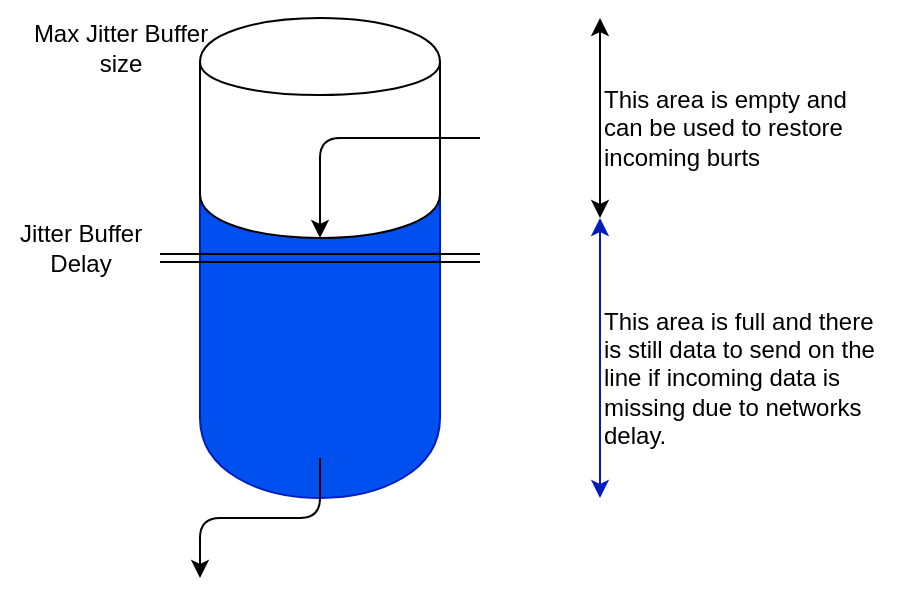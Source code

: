 <mxfile version="13.1.3" type="onedrive" pages="4"><diagram id="3u9gb1x-ArUvHgQGNqwr" name="Jitter Buffer parameter"><mxGraphModel dx="1038" dy="580" grid="1" gridSize="10" guides="1" tooltips="1" connect="1" arrows="1" fold="1" page="1" pageScale="1" pageWidth="850" pageHeight="1100" math="0" shadow="0"><root><mxCell id="8nmjGFABfE-EhhzdLYFy-0"/><mxCell id="8nmjGFABfE-EhhzdLYFy-1" parent="8nmjGFABfE-EhhzdLYFy-0"/><mxCell id="8nmjGFABfE-EhhzdLYFy-3" value="" style="shape=cylinder;whiteSpace=wrap;html=1;boundedLbl=1;backgroundOutline=1;fillColor=#0050ef;strokeColor=#001DBC;fontColor=#ffffff;" vertex="1" parent="8nmjGFABfE-EhhzdLYFy-1"><mxGeometry x="200" y="240" width="120" height="200" as="geometry"/></mxCell><mxCell id="8nmjGFABfE-EhhzdLYFy-4" value="" style="shape=cylinder;whiteSpace=wrap;html=1;boundedLbl=1;backgroundOutline=1;" vertex="1" parent="8nmjGFABfE-EhhzdLYFy-1"><mxGeometry x="200" y="200" width="120" height="110" as="geometry"/></mxCell><mxCell id="8nmjGFABfE-EhhzdLYFy-6" value="" style="shape=link;html=1;" edge="1" parent="8nmjGFABfE-EhhzdLYFy-1"><mxGeometry width="50" height="50" relative="1" as="geometry"><mxPoint x="180" y="320" as="sourcePoint"/><mxPoint x="340" y="320" as="targetPoint"/></mxGeometry></mxCell><mxCell id="8nmjGFABfE-EhhzdLYFy-7" value="Jitter Buffer&lt;br&gt;Delay" style="text;html=1;align=center;verticalAlign=middle;resizable=0;points=[];autosize=1;" vertex="1" parent="8nmjGFABfE-EhhzdLYFy-1"><mxGeometry x="100" y="300" width="80" height="30" as="geometry"/></mxCell><mxCell id="8nmjGFABfE-EhhzdLYFy-9" value="Max Jitter Buffer&lt;br&gt;size" style="text;html=1;align=center;verticalAlign=middle;resizable=0;points=[];autosize=1;" vertex="1" parent="8nmjGFABfE-EhhzdLYFy-1"><mxGeometry x="110" y="200" width="100" height="30" as="geometry"/></mxCell><mxCell id="8nmjGFABfE-EhhzdLYFy-10" value="" style="endArrow=classic;html=1;" edge="1" parent="8nmjGFABfE-EhhzdLYFy-1"><mxGeometry width="50" height="50" relative="1" as="geometry"><mxPoint x="340" y="260" as="sourcePoint"/><mxPoint x="260" y="310" as="targetPoint"/><Array as="points"><mxPoint x="260" y="260"/></Array></mxGeometry></mxCell><mxCell id="8nmjGFABfE-EhhzdLYFy-11" value="" style="endArrow=classic;html=1;" edge="1" parent="8nmjGFABfE-EhhzdLYFy-1"><mxGeometry width="50" height="50" relative="1" as="geometry"><mxPoint x="260" y="420" as="sourcePoint"/><mxPoint x="200" y="480" as="targetPoint"/><Array as="points"><mxPoint x="260" y="450"/><mxPoint x="200" y="450"/></Array></mxGeometry></mxCell><mxCell id="8nmjGFABfE-EhhzdLYFy-12" value="" style="endArrow=classic;startArrow=classic;html=1;" edge="1" parent="8nmjGFABfE-EhhzdLYFy-1"><mxGeometry width="50" height="50" relative="1" as="geometry"><mxPoint x="400" y="300" as="sourcePoint"/><mxPoint x="400" y="200" as="targetPoint"/></mxGeometry></mxCell><mxCell id="8nmjGFABfE-EhhzdLYFy-13" value="This area is empty and&lt;br&gt;can be used to restore&lt;br&gt;incoming burts" style="text;html=1;align=left;verticalAlign=middle;resizable=0;points=[];autosize=1;" vertex="1" parent="8nmjGFABfE-EhhzdLYFy-1"><mxGeometry x="400" y="230" width="140" height="50" as="geometry"/></mxCell><mxCell id="8nmjGFABfE-EhhzdLYFy-14" value="" style="endArrow=classic;startArrow=classic;html=1;fillColor=#0050ef;strokeColor=#001DBC;" edge="1" parent="8nmjGFABfE-EhhzdLYFy-1"><mxGeometry width="50" height="50" relative="1" as="geometry"><mxPoint x="400" y="440" as="sourcePoint"/><mxPoint x="400" y="300" as="targetPoint"/></mxGeometry></mxCell><mxCell id="8nmjGFABfE-EhhzdLYFy-15" value="This area is full and there&lt;br&gt;is still data to send on the&lt;br&gt;line if incoming data is&lt;br&gt;missing due to networks &lt;br&gt;delay." style="text;html=1;align=left;verticalAlign=middle;resizable=0;points=[];autosize=1;" vertex="1" parent="8nmjGFABfE-EhhzdLYFy-1"><mxGeometry x="400" y="345" width="150" height="70" as="geometry"/></mxCell></root></mxGraphModel></diagram><diagram id="x03yAZNYNW35juM6MKe7" name="full model"><mxGraphModel dx="1221" dy="682" grid="1" gridSize="10" guides="1" tooltips="1" connect="1" arrows="1" fold="1" page="1" pageScale="1" pageWidth="850" pageHeight="1100" math="0" shadow="0"><root><mxCell id="0"/><mxCell id="1" parent="0"/><mxCell id="d1mxK5MmZ5gnqi8rih01-27" value="" style="rounded=0;whiteSpace=wrap;html=1;align=left;fillColor=#d5e8d4;strokeColor=#82b366;" vertex="1" parent="1"><mxGeometry x="20" y="180" width="1020" height="380" as="geometry"/></mxCell><mxCell id="d1mxK5MmZ5gnqi8rih01-17" value="" style="rounded=0;whiteSpace=wrap;html=1;align=left;fillColor=#e1d5e7;strokeColor=#9673a6;" vertex="1" parent="1"><mxGeometry x="220" y="200" width="440" height="320" as="geometry"/></mxCell><mxCell id="d1mxK5MmZ5gnqi8rih01-6" value="" style="edgeStyle=orthogonalEdgeStyle;rounded=0;orthogonalLoop=1;jettySize=auto;html=1;" edge="1" parent="1"><mxGeometry relative="1" as="geometry"><mxPoint x="480" y="280" as="sourcePoint"/><mxPoint x="560" y="280" as="targetPoint"/></mxGeometry></mxCell><mxCell id="d1mxK5MmZ5gnqi8rih01-3" value="Pseudo-wire" style="rounded=0;whiteSpace=wrap;html=1;fillColor=#f5f5f5;strokeColor=#666666;fontColor=#333333;" vertex="1" parent="1"><mxGeometry x="400" y="240" width="80" height="260" as="geometry"/></mxCell><mxCell id="d1mxK5MmZ5gnqi8rih01-5" value="Ethernet" style="rounded=0;whiteSpace=wrap;html=1;fillColor=#f5f5f5;strokeColor=#666666;fontColor=#333333;" vertex="1" parent="1"><mxGeometry x="560" y="240" width="80" height="260" as="geometry"/></mxCell><mxCell id="z5G52K48mx6cmXivHy5z-1" value="" style="rounded=0;whiteSpace=wrap;html=1;fillColor=#e1d5e7;strokeColor=#9673a6;" vertex="1" parent="1"><mxGeometry x="40" y="200" width="120" height="320" as="geometry"/></mxCell><mxCell id="z5G52K48mx6cmXivHy5z-2" value="STM&lt;br&gt;Traffic&lt;br&gt;Generator&lt;br&gt;Analyzer" style="rounded=0;whiteSpace=wrap;html=1;fillColor=#f5f5f5;strokeColor=#666666;fontColor=#333333;" vertex="1" parent="1"><mxGeometry x="60" y="240" width="80" height="260" as="geometry"/></mxCell><mxCell id="d1mxK5MmZ5gnqi8rih01-1" value="Jitter Buffer Processing" style="rounded=0;whiteSpace=wrap;html=1;align=left;fillColor=#f8cecc;strokeColor=#b85450;" vertex="1" parent="1"><mxGeometry x="406" y="420" width="70" height="70" as="geometry"/></mxCell><mxCell id="d1mxK5MmZ5gnqi8rih01-4" value="" style="edgeStyle=orthogonalEdgeStyle;rounded=0;orthogonalLoop=1;jettySize=auto;html=1;" edge="1" parent="1"><mxGeometry relative="1" as="geometry"><mxPoint x="320" y="280" as="sourcePoint"/><mxPoint x="400" y="280" as="targetPoint"/></mxGeometry></mxCell><mxCell id="d1mxK5MmZ5gnqi8rih01-2" value="TDM&lt;br&gt;line" style="rounded=0;whiteSpace=wrap;html=1;fillColor=#f5f5f5;strokeColor=#666666;fontColor=#333333;" vertex="1" parent="1"><mxGeometry x="240" y="240" width="80" height="260" as="geometry"/></mxCell><mxCell id="d1mxK5MmZ5gnqi8rih01-9" value="" style="rounded=0;whiteSpace=wrap;html=1;fillColor=#e1d5e7;strokeColor=#9673a6;" vertex="1" parent="1"><mxGeometry x="720" y="200" width="120" height="320" as="geometry"/></mxCell><mxCell id="d1mxK5MmZ5gnqi8rih01-10" value="CALNEX/&lt;br&gt;ANUE&lt;br&gt;-----------------&lt;br&gt;ADD&lt;br&gt;MEASURE&lt;br&gt;DELAY" style="rounded=0;whiteSpace=wrap;html=1;" vertex="1" parent="1"><mxGeometry x="740" y="240" width="80" height="260" as="geometry"/></mxCell><mxCell id="d1mxK5MmZ5gnqi8rih01-11" value="" style="rounded=0;whiteSpace=wrap;html=1;fillColor=#e1d5e7;strokeColor=#9673a6;" vertex="1" parent="1"><mxGeometry x="900" y="200" width="120" height="320" as="geometry"/></mxCell><mxCell id="d1mxK5MmZ5gnqi8rih01-12" value="ETHERNET&lt;br&gt;Traffic&lt;br&gt;Generator&lt;br&gt;Analyzer" style="rounded=0;whiteSpace=wrap;html=1;fillColor=#f5f5f5;strokeColor=#666666;fontColor=#333333;" vertex="1" parent="1"><mxGeometry x="920" y="240" width="80" height="260" as="geometry"/></mxCell><mxCell id="d1mxK5MmZ5gnqi8rih01-13" value="" style="edgeStyle=orthogonalEdgeStyle;rounded=0;orthogonalLoop=1;jettySize=auto;html=1;startArrow=classic;startFill=1;endArrow=none;endFill=0;" edge="1" parent="1"><mxGeometry relative="1" as="geometry"><mxPoint x="480" y="460" as="sourcePoint"/><mxPoint x="560" y="460" as="targetPoint"/></mxGeometry></mxCell><mxCell id="d1mxK5MmZ5gnqi8rih01-14" value="" style="edgeStyle=orthogonalEdgeStyle;rounded=0;orthogonalLoop=1;jettySize=auto;html=1;startArrow=classic;startFill=1;endArrow=none;endFill=0;" edge="1" parent="1"><mxGeometry relative="1" as="geometry"><mxPoint x="320" y="460" as="sourcePoint"/><mxPoint x="400" y="460" as="targetPoint"/></mxGeometry></mxCell><mxCell id="d1mxK5MmZ5gnqi8rih01-16" value="" style="shape=flexArrow;endArrow=classic;startArrow=classic;html=1;exitX=1;exitY=0.5;exitDx=0;exitDy=0;fillColor=#0050ef;strokeColor=#001DBC;" edge="1" parent="1" source="z5G52K48mx6cmXivHy5z-1"><mxGeometry width="50" height="50" relative="1" as="geometry"><mxPoint x="360" y="340" as="sourcePoint"/><mxPoint x="220" y="360" as="targetPoint"/></mxGeometry></mxCell><mxCell id="d1mxK5MmZ5gnqi8rih01-18" value="" style="shape=flexArrow;endArrow=classic;startArrow=classic;html=1;exitX=1;exitY=0.5;exitDx=0;exitDy=0;fillColor=#0050ef;strokeColor=#001DBC;" edge="1" parent="1"><mxGeometry width="50" height="50" relative="1" as="geometry"><mxPoint x="660" y="359.5" as="sourcePoint"/><mxPoint x="720" y="359.5" as="targetPoint"/></mxGeometry></mxCell><mxCell id="d1mxK5MmZ5gnqi8rih01-20" value="" style="shape=flexArrow;endArrow=classic;startArrow=classic;html=1;exitX=1;exitY=0.5;exitDx=0;exitDy=0;" edge="1" parent="1"><mxGeometry width="50" height="50" relative="1" as="geometry"><mxPoint x="840" y="359.5" as="sourcePoint"/><mxPoint x="900" y="359.5" as="targetPoint"/></mxGeometry></mxCell><mxCell id="d1mxK5MmZ5gnqi8rih01-21" value="DUT" style="text;html=1;align=center;verticalAlign=middle;resizable=0;points=[];autosize=1;" vertex="1" parent="1"><mxGeometry x="420" y="503" width="40" height="20" as="geometry"/></mxCell><mxCell id="d1mxK5MmZ5gnqi8rih01-22" value="Tester 1" style="text;html=1;align=center;verticalAlign=middle;resizable=0;points=[];autosize=1;" vertex="1" parent="1"><mxGeometry x="70" y="210" width="60" height="20" as="geometry"/></mxCell><mxCell id="d1mxK5MmZ5gnqi8rih01-23" value="Tester 2" style="text;html=1;align=center;verticalAlign=middle;resizable=0;points=[];autosize=1;" vertex="1" parent="1"><mxGeometry x="750" y="210" width="60" height="20" as="geometry"/></mxCell><mxCell id="d1mxK5MmZ5gnqi8rih01-24" value="Tester 3" style="text;html=1;align=center;verticalAlign=middle;resizable=0;points=[];autosize=1;" vertex="1" parent="1"><mxGeometry x="930" y="210" width="60" height="20" as="geometry"/></mxCell><mxCell id="d1mxK5MmZ5gnqi8rih01-25" value="" style="shape=flexArrow;endArrow=classic;startArrow=classic;html=1;exitX=1;exitY=0.5;exitDx=0;exitDy=0;fillColor=#0050ef;strokeColor=#001DBC;" edge="1" parent="1"><mxGeometry width="50" height="50" relative="1" as="geometry"><mxPoint x="840" y="359.41" as="sourcePoint"/><mxPoint x="900" y="359.41" as="targetPoint"/></mxGeometry></mxCell><mxCell id="d1mxK5MmZ5gnqi8rih01-26" value="CALNEX/&lt;br&gt;ANUE&lt;br&gt;-----------------&lt;br&gt;ADD&lt;br&gt;MEASURE&lt;br&gt;DELAY" style="rounded=0;whiteSpace=wrap;html=1;fillColor=#f5f5f5;strokeColor=#666666;fontColor=#333333;" vertex="1" parent="1"><mxGeometry x="740" y="240" width="80" height="260" as="geometry"/></mxCell><mxCell id="d1mxK5MmZ5gnqi8rih01-28" value="Pic 1: Jitter Buffer/Latency measure - Full model" style="text;html=1;align=center;verticalAlign=middle;resizable=0;points=[];autosize=1;" vertex="1" parent="1"><mxGeometry x="380" y="540" width="270" height="20" as="geometry"/></mxCell></root></mxGraphModel></diagram><diagram id="XDLnA1c_K2QXPgXV7xD4" name="loop-back_Anue"><mxGraphModel dx="1221" dy="682" grid="1" gridSize="10" guides="1" tooltips="1" connect="1" arrows="1" fold="1" page="1" pageScale="1" pageWidth="850" pageHeight="1100" math="0" shadow="0"><root><mxCell id="eF0SE1HqQM8uR_fSWjSo-0"/><mxCell id="eF0SE1HqQM8uR_fSWjSo-1" parent="eF0SE1HqQM8uR_fSWjSo-0"/><mxCell id="eF0SE1HqQM8uR_fSWjSo-2" value="" style="rounded=0;whiteSpace=wrap;html=1;align=left;fillColor=#d5e8d4;strokeColor=#82b366;" vertex="1" parent="eF0SE1HqQM8uR_fSWjSo-1"><mxGeometry x="20" y="180" width="870" height="380" as="geometry"/></mxCell><mxCell id="eF0SE1HqQM8uR_fSWjSo-3" value="" style="rounded=0;whiteSpace=wrap;html=1;align=left;fillColor=#e1d5e7;strokeColor=#9673a6;" vertex="1" parent="eF0SE1HqQM8uR_fSWjSo-1"><mxGeometry x="220" y="200" width="440" height="320" as="geometry"/></mxCell><mxCell id="eF0SE1HqQM8uR_fSWjSo-4" value="" style="edgeStyle=orthogonalEdgeStyle;rounded=0;orthogonalLoop=1;jettySize=auto;html=1;" edge="1" parent="eF0SE1HqQM8uR_fSWjSo-1"><mxGeometry relative="1" as="geometry"><mxPoint x="480" y="280" as="sourcePoint"/><mxPoint x="560" y="280" as="targetPoint"/></mxGeometry></mxCell><mxCell id="eF0SE1HqQM8uR_fSWjSo-5" value="Pseudo-wire" style="rounded=0;whiteSpace=wrap;html=1;fillColor=#f5f5f5;strokeColor=#666666;fontColor=#333333;" vertex="1" parent="eF0SE1HqQM8uR_fSWjSo-1"><mxGeometry x="400" y="240" width="80" height="260" as="geometry"/></mxCell><mxCell id="eF0SE1HqQM8uR_fSWjSo-6" value="Ethernet" style="rounded=0;whiteSpace=wrap;html=1;fillColor=#f5f5f5;strokeColor=#666666;fontColor=#333333;" vertex="1" parent="eF0SE1HqQM8uR_fSWjSo-1"><mxGeometry x="560" y="240" width="80" height="260" as="geometry"/></mxCell><mxCell id="eF0SE1HqQM8uR_fSWjSo-7" value="" style="rounded=0;whiteSpace=wrap;html=1;fillColor=#e1d5e7;strokeColor=#9673a6;" vertex="1" parent="eF0SE1HqQM8uR_fSWjSo-1"><mxGeometry x="40" y="200" width="120" height="320" as="geometry"/></mxCell><mxCell id="eF0SE1HqQM8uR_fSWjSo-8" value="STM&lt;br&gt;Traffic&lt;br&gt;Generator&lt;br&gt;Analyzer" style="rounded=0;whiteSpace=wrap;html=1;fillColor=#f5f5f5;strokeColor=#666666;fontColor=#333333;" vertex="1" parent="eF0SE1HqQM8uR_fSWjSo-1"><mxGeometry x="60" y="240" width="80" height="260" as="geometry"/></mxCell><mxCell id="eF0SE1HqQM8uR_fSWjSo-9" value="Jitter Buffer Processing" style="rounded=0;whiteSpace=wrap;html=1;align=left;fillColor=#f8cecc;strokeColor=#b85450;" vertex="1" parent="eF0SE1HqQM8uR_fSWjSo-1"><mxGeometry x="406" y="420" width="70" height="70" as="geometry"/></mxCell><mxCell id="eF0SE1HqQM8uR_fSWjSo-10" value="" style="edgeStyle=orthogonalEdgeStyle;rounded=0;orthogonalLoop=1;jettySize=auto;html=1;" edge="1" parent="eF0SE1HqQM8uR_fSWjSo-1"><mxGeometry relative="1" as="geometry"><mxPoint x="320" y="280" as="sourcePoint"/><mxPoint x="400" y="280" as="targetPoint"/></mxGeometry></mxCell><mxCell id="eF0SE1HqQM8uR_fSWjSo-11" value="TDM&lt;br&gt;line" style="rounded=0;whiteSpace=wrap;html=1;fillColor=#f5f5f5;strokeColor=#666666;fontColor=#333333;" vertex="1" parent="eF0SE1HqQM8uR_fSWjSo-1"><mxGeometry x="240" y="240" width="80" height="260" as="geometry"/></mxCell><mxCell id="eF0SE1HqQM8uR_fSWjSo-12" value="" style="rounded=0;whiteSpace=wrap;html=1;fillColor=#e1d5e7;strokeColor=#9673a6;" vertex="1" parent="eF0SE1HqQM8uR_fSWjSo-1"><mxGeometry x="720" y="200" width="120" height="320" as="geometry"/></mxCell><mxCell id="eF0SE1HqQM8uR_fSWjSo-13" value="CALNEX/&lt;br&gt;ANUE&lt;br&gt;-----------------&lt;br&gt;ADD&lt;br&gt;MEASURE&lt;br&gt;DELAY" style="rounded=0;whiteSpace=wrap;html=1;" vertex="1" parent="eF0SE1HqQM8uR_fSWjSo-1"><mxGeometry x="740" y="240" width="80" height="260" as="geometry"/></mxCell><mxCell id="eF0SE1HqQM8uR_fSWjSo-16" value="" style="edgeStyle=orthogonalEdgeStyle;rounded=0;orthogonalLoop=1;jettySize=auto;html=1;startArrow=classic;startFill=1;endArrow=none;endFill=0;" edge="1" parent="eF0SE1HqQM8uR_fSWjSo-1"><mxGeometry relative="1" as="geometry"><mxPoint x="480" y="460" as="sourcePoint"/><mxPoint x="560" y="460" as="targetPoint"/></mxGeometry></mxCell><mxCell id="eF0SE1HqQM8uR_fSWjSo-17" value="" style="edgeStyle=orthogonalEdgeStyle;rounded=0;orthogonalLoop=1;jettySize=auto;html=1;startArrow=classic;startFill=1;endArrow=none;endFill=0;" edge="1" parent="eF0SE1HqQM8uR_fSWjSo-1"><mxGeometry relative="1" as="geometry"><mxPoint x="320" y="460" as="sourcePoint"/><mxPoint x="400" y="460" as="targetPoint"/></mxGeometry></mxCell><mxCell id="eF0SE1HqQM8uR_fSWjSo-18" value="" style="shape=flexArrow;endArrow=classic;startArrow=classic;html=1;exitX=1;exitY=0.5;exitDx=0;exitDy=0;fillColor=#0050ef;strokeColor=#001DBC;" edge="1" parent="eF0SE1HqQM8uR_fSWjSo-1" source="eF0SE1HqQM8uR_fSWjSo-7"><mxGeometry width="50" height="50" relative="1" as="geometry"><mxPoint x="360" y="340" as="sourcePoint"/><mxPoint x="220" y="360" as="targetPoint"/></mxGeometry></mxCell><mxCell id="eF0SE1HqQM8uR_fSWjSo-19" value="" style="shape=flexArrow;endArrow=classic;startArrow=classic;html=1;exitX=1;exitY=0.5;exitDx=0;exitDy=0;fillColor=#0050ef;strokeColor=#001DBC;" edge="1" parent="eF0SE1HqQM8uR_fSWjSo-1"><mxGeometry width="50" height="50" relative="1" as="geometry"><mxPoint x="660" y="359.5" as="sourcePoint"/><mxPoint x="720" y="359.5" as="targetPoint"/></mxGeometry></mxCell><mxCell id="eF0SE1HqQM8uR_fSWjSo-21" value="DUT" style="text;html=1;align=center;verticalAlign=middle;resizable=0;points=[];autosize=1;" vertex="1" parent="eF0SE1HqQM8uR_fSWjSo-1"><mxGeometry x="420" y="503" width="40" height="20" as="geometry"/></mxCell><mxCell id="eF0SE1HqQM8uR_fSWjSo-22" value="Tester 1" style="text;html=1;align=center;verticalAlign=middle;resizable=0;points=[];autosize=1;" vertex="1" parent="eF0SE1HqQM8uR_fSWjSo-1"><mxGeometry x="70" y="210" width="60" height="20" as="geometry"/></mxCell><mxCell id="eF0SE1HqQM8uR_fSWjSo-23" value="Tester 2" style="text;html=1;align=center;verticalAlign=middle;resizable=0;points=[];autosize=1;" vertex="1" parent="eF0SE1HqQM8uR_fSWjSo-1"><mxGeometry x="750" y="210" width="60" height="20" as="geometry"/></mxCell><mxCell id="eF0SE1HqQM8uR_fSWjSo-26" value="CALNEX/&lt;br&gt;ANUE&lt;br&gt;-----------------&lt;br&gt;ADD&lt;br&gt;MEASURE&lt;br&gt;DELAY" style="rounded=0;whiteSpace=wrap;html=1;fillColor=#f5f5f5;strokeColor=#666666;fontColor=#333333;" vertex="1" parent="eF0SE1HqQM8uR_fSWjSo-1"><mxGeometry x="740" y="240" width="80" height="260" as="geometry"/></mxCell><mxCell id="eF0SE1HqQM8uR_fSWjSo-27" value="Pic 2: Jitter Buffer/Latency measure - Loop-back CALNEX/ANUE" style="text;html=1;align=center;verticalAlign=middle;resizable=0;points=[];autosize=1;" vertex="1" parent="eF0SE1HqQM8uR_fSWjSo-1"><mxGeometry x="261" y="540" width="360" height="20" as="geometry"/></mxCell><mxCell id="-DuKfTmfffotsdSQ1JX8-0" value="" style="endArrow=classic;startArrow=classic;html=1;entryX=1;entryY=0.25;entryDx=0;entryDy=0;exitX=1;exitY=0.75;exitDx=0;exitDy=0;" edge="1" parent="eF0SE1HqQM8uR_fSWjSo-1" source="eF0SE1HqQM8uR_fSWjSo-12" target="eF0SE1HqQM8uR_fSWjSo-12"><mxGeometry width="50" height="50" relative="1" as="geometry"><mxPoint x="490" y="430" as="sourcePoint"/><mxPoint x="540" y="380" as="targetPoint"/><Array as="points"><mxPoint x="880" y="440"/><mxPoint x="880" y="280"/></Array></mxGeometry></mxCell><mxCell id="-DuKfTmfffotsdSQ1JX8-1" value="loop-back" style="text;html=1;align=center;verticalAlign=middle;resizable=0;points=[];autosize=1;rotation=90;" vertex="1" parent="eF0SE1HqQM8uR_fSWjSo-1"><mxGeometry x="830" y="350" width="70" height="20" as="geometry"/></mxCell></root></mxGraphModel></diagram><diagram id="r9iPpuMyFjT24eErnhBi" name="loop-back DUT"><mxGraphModel dx="1221" dy="682" grid="1" gridSize="10" guides="1" tooltips="1" connect="1" arrows="1" fold="1" page="1" pageScale="1" pageWidth="850" pageHeight="1100" math="0" shadow="0"><root><mxCell id="W4uRaKYFhhiu-fkecd-_-0"/><mxCell id="W4uRaKYFhhiu-fkecd-_-1" parent="W4uRaKYFhhiu-fkecd-_-0"/><mxCell id="R-NjAMF67LNwQi8Wlt23-0" value="" style="rounded=0;whiteSpace=wrap;html=1;align=left;fillColor=#d5e8d4;strokeColor=#82b366;" vertex="1" parent="W4uRaKYFhhiu-fkecd-_-1"><mxGeometry x="20" y="180" width="700" height="380" as="geometry"/></mxCell><mxCell id="R-NjAMF67LNwQi8Wlt23-1" value="" style="rounded=0;whiteSpace=wrap;html=1;align=left;fillColor=#e1d5e7;strokeColor=#9673a6;" vertex="1" parent="W4uRaKYFhhiu-fkecd-_-1"><mxGeometry x="220" y="200" width="440" height="320" as="geometry"/></mxCell><mxCell id="R-NjAMF67LNwQi8Wlt23-2" value="" style="edgeStyle=orthogonalEdgeStyle;rounded=0;orthogonalLoop=1;jettySize=auto;html=1;" edge="1" parent="W4uRaKYFhhiu-fkecd-_-1"><mxGeometry relative="1" as="geometry"><mxPoint x="480" y="280" as="sourcePoint"/><mxPoint x="560" y="280" as="targetPoint"/></mxGeometry></mxCell><mxCell id="R-NjAMF67LNwQi8Wlt23-3" value="Pseudo-wire" style="rounded=0;whiteSpace=wrap;html=1;fillColor=#f5f5f5;strokeColor=#666666;fontColor=#333333;" vertex="1" parent="W4uRaKYFhhiu-fkecd-_-1"><mxGeometry x="400" y="240" width="80" height="260" as="geometry"/></mxCell><mxCell id="R-NjAMF67LNwQi8Wlt23-4" value="Ethernet" style="rounded=0;whiteSpace=wrap;html=1;fillColor=#f5f5f5;strokeColor=#666666;fontColor=#333333;" vertex="1" parent="W4uRaKYFhhiu-fkecd-_-1"><mxGeometry x="560" y="240" width="80" height="260" as="geometry"/></mxCell><mxCell id="R-NjAMF67LNwQi8Wlt23-5" value="" style="rounded=0;whiteSpace=wrap;html=1;fillColor=#e1d5e7;strokeColor=#9673a6;" vertex="1" parent="W4uRaKYFhhiu-fkecd-_-1"><mxGeometry x="40" y="200" width="120" height="320" as="geometry"/></mxCell><mxCell id="R-NjAMF67LNwQi8Wlt23-6" value="STM&lt;br&gt;Traffic&lt;br&gt;Generator&lt;br&gt;Analyzer" style="rounded=0;whiteSpace=wrap;html=1;fillColor=#f5f5f5;strokeColor=#666666;fontColor=#333333;" vertex="1" parent="W4uRaKYFhhiu-fkecd-_-1"><mxGeometry x="60" y="240" width="80" height="260" as="geometry"/></mxCell><mxCell id="R-NjAMF67LNwQi8Wlt23-7" value="Jitter Buffer Processing" style="rounded=0;whiteSpace=wrap;html=1;align=left;fillColor=#f8cecc;strokeColor=#b85450;" vertex="1" parent="W4uRaKYFhhiu-fkecd-_-1"><mxGeometry x="406" y="420" width="70" height="70" as="geometry"/></mxCell><mxCell id="R-NjAMF67LNwQi8Wlt23-8" value="" style="edgeStyle=orthogonalEdgeStyle;rounded=0;orthogonalLoop=1;jettySize=auto;html=1;" edge="1" parent="W4uRaKYFhhiu-fkecd-_-1"><mxGeometry relative="1" as="geometry"><mxPoint x="320" y="280" as="sourcePoint"/><mxPoint x="400" y="280" as="targetPoint"/></mxGeometry></mxCell><mxCell id="R-NjAMF67LNwQi8Wlt23-9" value="TDM&lt;br&gt;line" style="rounded=0;whiteSpace=wrap;html=1;fillColor=#f5f5f5;strokeColor=#666666;fontColor=#333333;" vertex="1" parent="W4uRaKYFhhiu-fkecd-_-1"><mxGeometry x="240" y="240" width="80" height="260" as="geometry"/></mxCell><mxCell id="R-NjAMF67LNwQi8Wlt23-12" value="" style="edgeStyle=orthogonalEdgeStyle;rounded=0;orthogonalLoop=1;jettySize=auto;html=1;startArrow=classic;startFill=1;endArrow=none;endFill=0;" edge="1" parent="W4uRaKYFhhiu-fkecd-_-1"><mxGeometry relative="1" as="geometry"><mxPoint x="480" y="460" as="sourcePoint"/><mxPoint x="560" y="460" as="targetPoint"/></mxGeometry></mxCell><mxCell id="R-NjAMF67LNwQi8Wlt23-13" value="" style="edgeStyle=orthogonalEdgeStyle;rounded=0;orthogonalLoop=1;jettySize=auto;html=1;startArrow=classic;startFill=1;endArrow=none;endFill=0;" edge="1" parent="W4uRaKYFhhiu-fkecd-_-1"><mxGeometry relative="1" as="geometry"><mxPoint x="320" y="460" as="sourcePoint"/><mxPoint x="400" y="460" as="targetPoint"/></mxGeometry></mxCell><mxCell id="R-NjAMF67LNwQi8Wlt23-14" value="" style="shape=flexArrow;endArrow=classic;startArrow=classic;html=1;exitX=1;exitY=0.5;exitDx=0;exitDy=0;fillColor=#0050ef;strokeColor=#001DBC;" edge="1" parent="W4uRaKYFhhiu-fkecd-_-1" source="R-NjAMF67LNwQi8Wlt23-5"><mxGeometry width="50" height="50" relative="1" as="geometry"><mxPoint x="360" y="340" as="sourcePoint"/><mxPoint x="220" y="360" as="targetPoint"/></mxGeometry></mxCell><mxCell id="R-NjAMF67LNwQi8Wlt23-16" value="DUT" style="text;html=1;align=center;verticalAlign=middle;resizable=0;points=[];autosize=1;" vertex="1" parent="W4uRaKYFhhiu-fkecd-_-1"><mxGeometry x="420" y="503" width="40" height="20" as="geometry"/></mxCell><mxCell id="R-NjAMF67LNwQi8Wlt23-17" value="Tester 1" style="text;html=1;align=center;verticalAlign=middle;resizable=0;points=[];autosize=1;" vertex="1" parent="W4uRaKYFhhiu-fkecd-_-1"><mxGeometry x="70" y="210" width="60" height="20" as="geometry"/></mxCell><mxCell id="R-NjAMF67LNwQi8Wlt23-20" value="Pic 3: Jitter Buffer/Latency measure - Loop-back DUT" style="text;html=1;align=center;verticalAlign=middle;resizable=0;points=[];autosize=1;" vertex="1" parent="W4uRaKYFhhiu-fkecd-_-1"><mxGeometry x="190" y="540" width="300" height="20" as="geometry"/></mxCell><mxCell id="R-NjAMF67LNwQi8Wlt23-21" value="" style="endArrow=classic;startArrow=classic;html=1;entryX=1;entryY=0.25;entryDx=0;entryDy=0;exitX=1;exitY=0.75;exitDx=0;exitDy=0;" edge="1" parent="W4uRaKYFhhiu-fkecd-_-1"><mxGeometry width="50" height="50" relative="1" as="geometry"><mxPoint x="660" y="450" as="sourcePoint"/><mxPoint x="660" y="290" as="targetPoint"/><Array as="points"><mxPoint x="700" y="450"/><mxPoint x="700" y="290"/></Array></mxGeometry></mxCell><mxCell id="R-NjAMF67LNwQi8Wlt23-22" value="loop-back" style="text;html=1;align=center;verticalAlign=middle;resizable=0;points=[];autosize=1;rotation=90;" vertex="1" parent="W4uRaKYFhhiu-fkecd-_-1"><mxGeometry x="650" y="350" width="70" height="20" as="geometry"/></mxCell></root></mxGraphModel></diagram></mxfile>